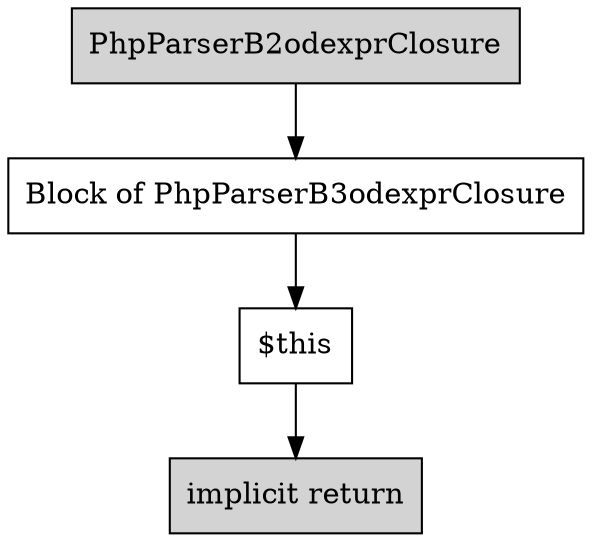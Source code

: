 digraph G {
    B1 [shape=box,label="implicit return",style=filled]
    B2 [shape=box,label="PhpParser\Node\Expr\Closure",style=filled]
    B2 -> B3
    B4 [shape=box,label="$this"]
    B4 -> B1
    B3 [shape=box,label="Block of PhpParser\Node\Expr\Closure"]
    B3 -> B4
}